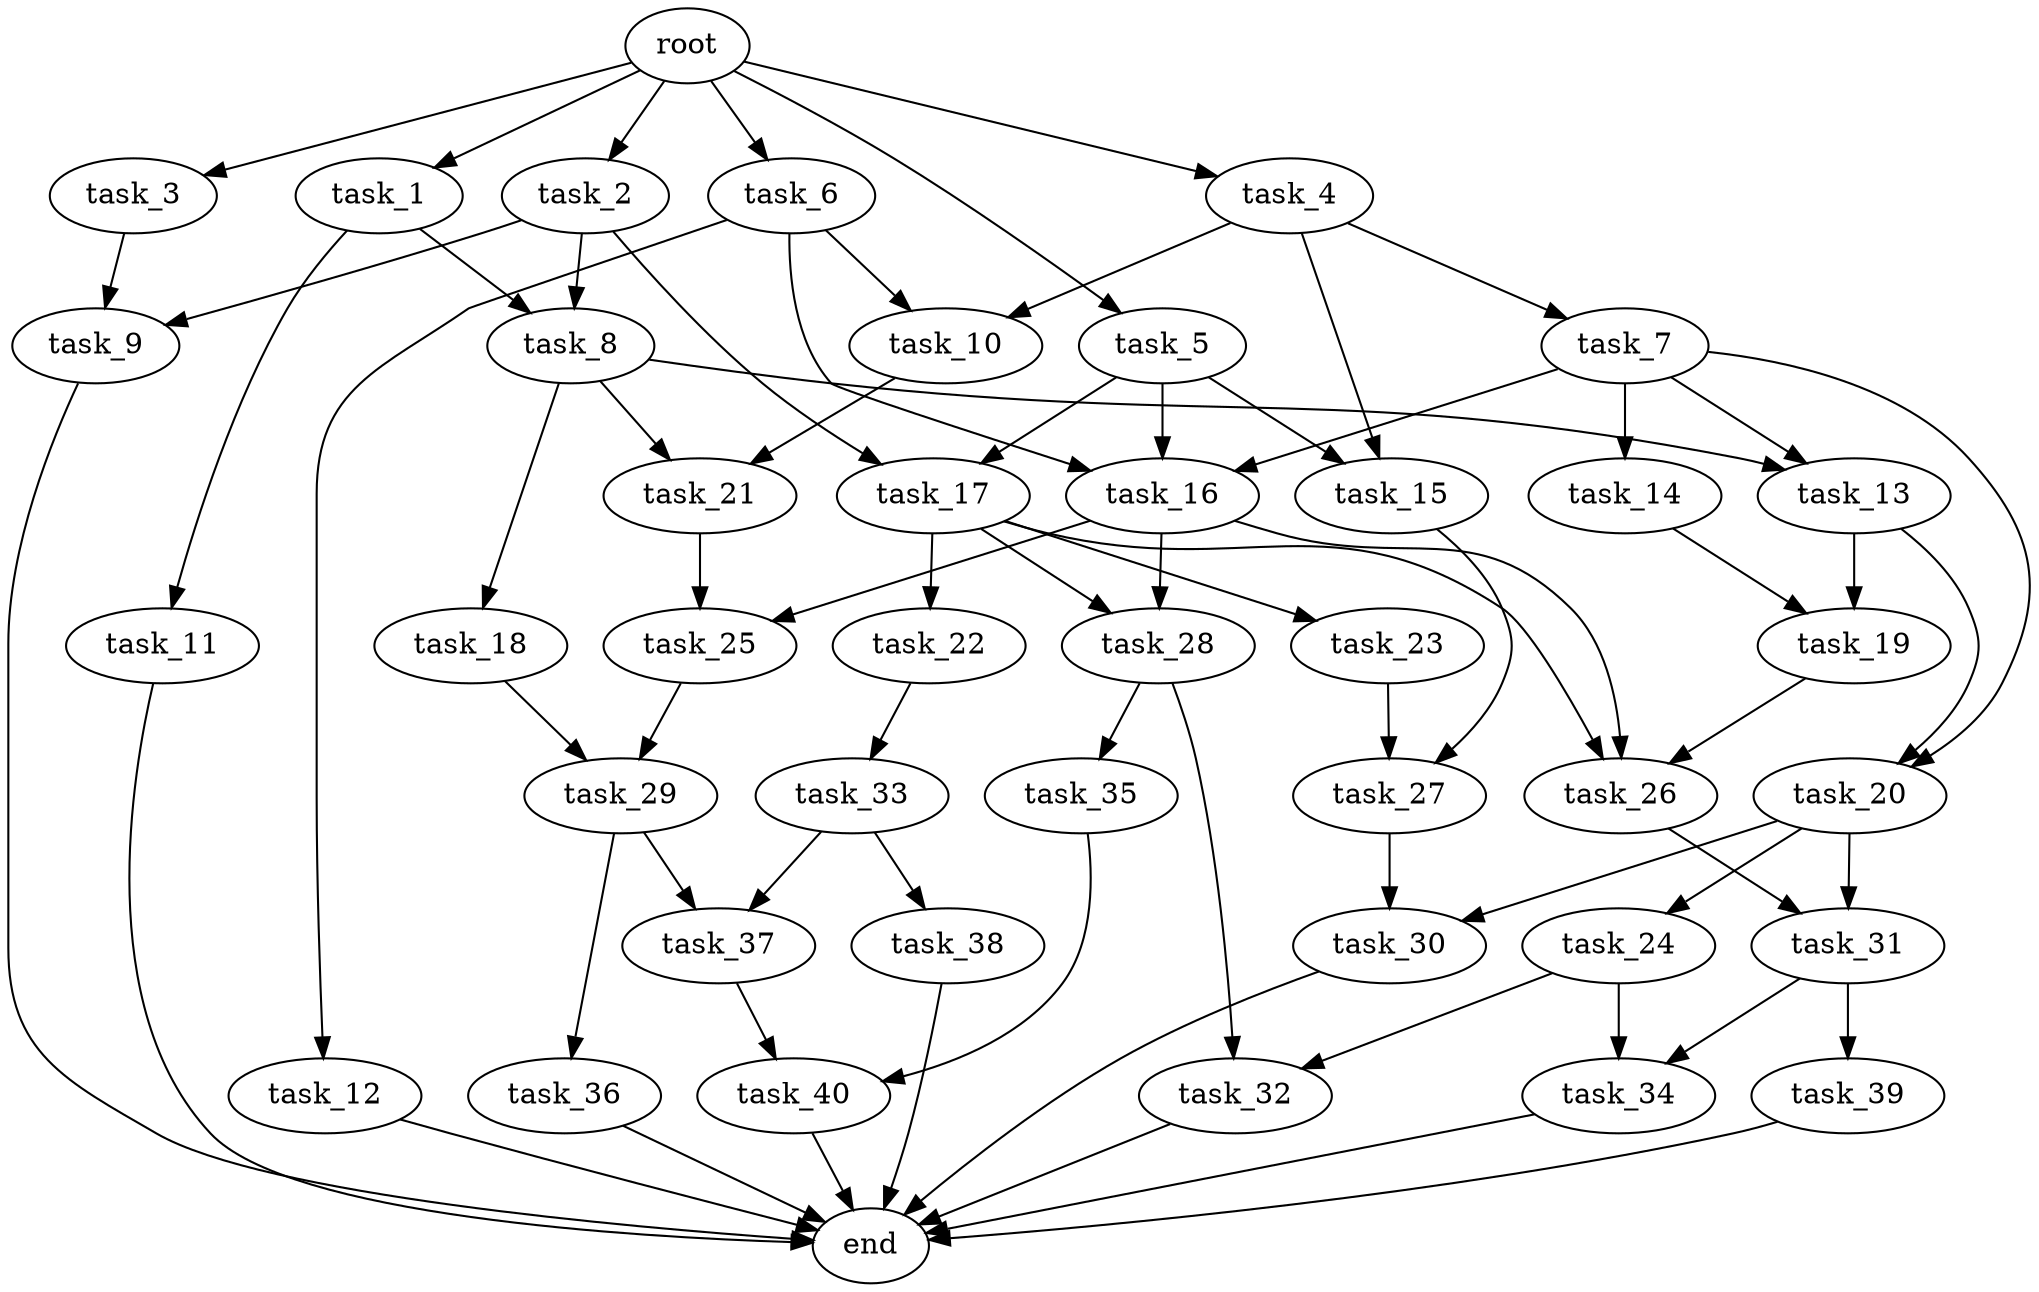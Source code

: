 digraph G {
  root [size="0.000000e+00"];
  task_1 [size="7.371994e+09"];
  task_2 [size="7.283501e+09"];
  task_3 [size="6.339436e+08"];
  task_4 [size="4.769230e+09"];
  task_5 [size="7.082762e+09"];
  task_6 [size="7.642774e+09"];
  task_7 [size="9.409804e+09"];
  task_8 [size="1.988287e+08"];
  task_9 [size="9.526723e+09"];
  task_10 [size="4.823303e+09"];
  task_11 [size="3.857042e+09"];
  task_12 [size="6.506776e+09"];
  task_13 [size="4.225497e+09"];
  task_14 [size="6.291868e+09"];
  task_15 [size="3.702970e+09"];
  task_16 [size="5.820430e+09"];
  task_17 [size="6.373318e+07"];
  task_18 [size="8.988641e+09"];
  task_19 [size="5.382724e+09"];
  task_20 [size="1.005411e+09"];
  task_21 [size="6.542238e+09"];
  task_22 [size="2.664744e+09"];
  task_23 [size="7.703475e+09"];
  task_24 [size="6.212078e+09"];
  task_25 [size="4.671422e+09"];
  task_26 [size="4.446502e+09"];
  task_27 [size="4.098106e+09"];
  task_28 [size="4.606982e+09"];
  task_29 [size="5.032177e+09"];
  task_30 [size="1.107579e+09"];
  task_31 [size="9.699400e+09"];
  task_32 [size="4.190574e+09"];
  task_33 [size="8.532435e+09"];
  task_34 [size="6.432872e+09"];
  task_35 [size="5.410637e+09"];
  task_36 [size="2.989787e+09"];
  task_37 [size="6.607751e+09"];
  task_38 [size="1.782773e+09"];
  task_39 [size="6.755894e+09"];
  task_40 [size="9.906767e+09"];
  end [size="0.000000e+00"];

  root -> task_1 [size="1.000000e-12"];
  root -> task_2 [size="1.000000e-12"];
  root -> task_3 [size="1.000000e-12"];
  root -> task_4 [size="1.000000e-12"];
  root -> task_5 [size="1.000000e-12"];
  root -> task_6 [size="1.000000e-12"];
  task_1 -> task_8 [size="9.941435e+06"];
  task_1 -> task_11 [size="3.857042e+08"];
  task_2 -> task_8 [size="9.941435e+06"];
  task_2 -> task_9 [size="4.763362e+08"];
  task_2 -> task_17 [size="3.186659e+06"];
  task_3 -> task_9 [size="4.763362e+08"];
  task_4 -> task_7 [size="9.409804e+08"];
  task_4 -> task_10 [size="2.411651e+08"];
  task_4 -> task_15 [size="1.851485e+08"];
  task_5 -> task_15 [size="1.851485e+08"];
  task_5 -> task_16 [size="1.940143e+08"];
  task_5 -> task_17 [size="3.186659e+06"];
  task_6 -> task_10 [size="2.411651e+08"];
  task_6 -> task_12 [size="6.506776e+08"];
  task_6 -> task_16 [size="1.940143e+08"];
  task_7 -> task_13 [size="2.112748e+08"];
  task_7 -> task_14 [size="6.291868e+08"];
  task_7 -> task_16 [size="1.940143e+08"];
  task_7 -> task_20 [size="5.027056e+07"];
  task_8 -> task_13 [size="2.112748e+08"];
  task_8 -> task_18 [size="8.988641e+08"];
  task_8 -> task_21 [size="3.271119e+08"];
  task_9 -> end [size="1.000000e-12"];
  task_10 -> task_21 [size="3.271119e+08"];
  task_11 -> end [size="1.000000e-12"];
  task_12 -> end [size="1.000000e-12"];
  task_13 -> task_19 [size="2.691362e+08"];
  task_13 -> task_20 [size="5.027056e+07"];
  task_14 -> task_19 [size="2.691362e+08"];
  task_15 -> task_27 [size="2.049053e+08"];
  task_16 -> task_25 [size="2.335711e+08"];
  task_16 -> task_26 [size="1.482167e+08"];
  task_16 -> task_28 [size="2.303491e+08"];
  task_17 -> task_22 [size="2.664744e+08"];
  task_17 -> task_23 [size="7.703475e+08"];
  task_17 -> task_26 [size="1.482167e+08"];
  task_17 -> task_28 [size="2.303491e+08"];
  task_18 -> task_29 [size="2.516088e+08"];
  task_19 -> task_26 [size="1.482167e+08"];
  task_20 -> task_24 [size="6.212078e+08"];
  task_20 -> task_30 [size="5.537897e+07"];
  task_20 -> task_31 [size="4.849700e+08"];
  task_21 -> task_25 [size="2.335711e+08"];
  task_22 -> task_33 [size="8.532435e+08"];
  task_23 -> task_27 [size="2.049053e+08"];
  task_24 -> task_32 [size="2.095287e+08"];
  task_24 -> task_34 [size="3.216436e+08"];
  task_25 -> task_29 [size="2.516088e+08"];
  task_26 -> task_31 [size="4.849700e+08"];
  task_27 -> task_30 [size="5.537897e+07"];
  task_28 -> task_32 [size="2.095287e+08"];
  task_28 -> task_35 [size="5.410637e+08"];
  task_29 -> task_36 [size="2.989787e+08"];
  task_29 -> task_37 [size="3.303875e+08"];
  task_30 -> end [size="1.000000e-12"];
  task_31 -> task_34 [size="3.216436e+08"];
  task_31 -> task_39 [size="6.755894e+08"];
  task_32 -> end [size="1.000000e-12"];
  task_33 -> task_37 [size="3.303875e+08"];
  task_33 -> task_38 [size="1.782773e+08"];
  task_34 -> end [size="1.000000e-12"];
  task_35 -> task_40 [size="4.953383e+08"];
  task_36 -> end [size="1.000000e-12"];
  task_37 -> task_40 [size="4.953383e+08"];
  task_38 -> end [size="1.000000e-12"];
  task_39 -> end [size="1.000000e-12"];
  task_40 -> end [size="1.000000e-12"];
}

